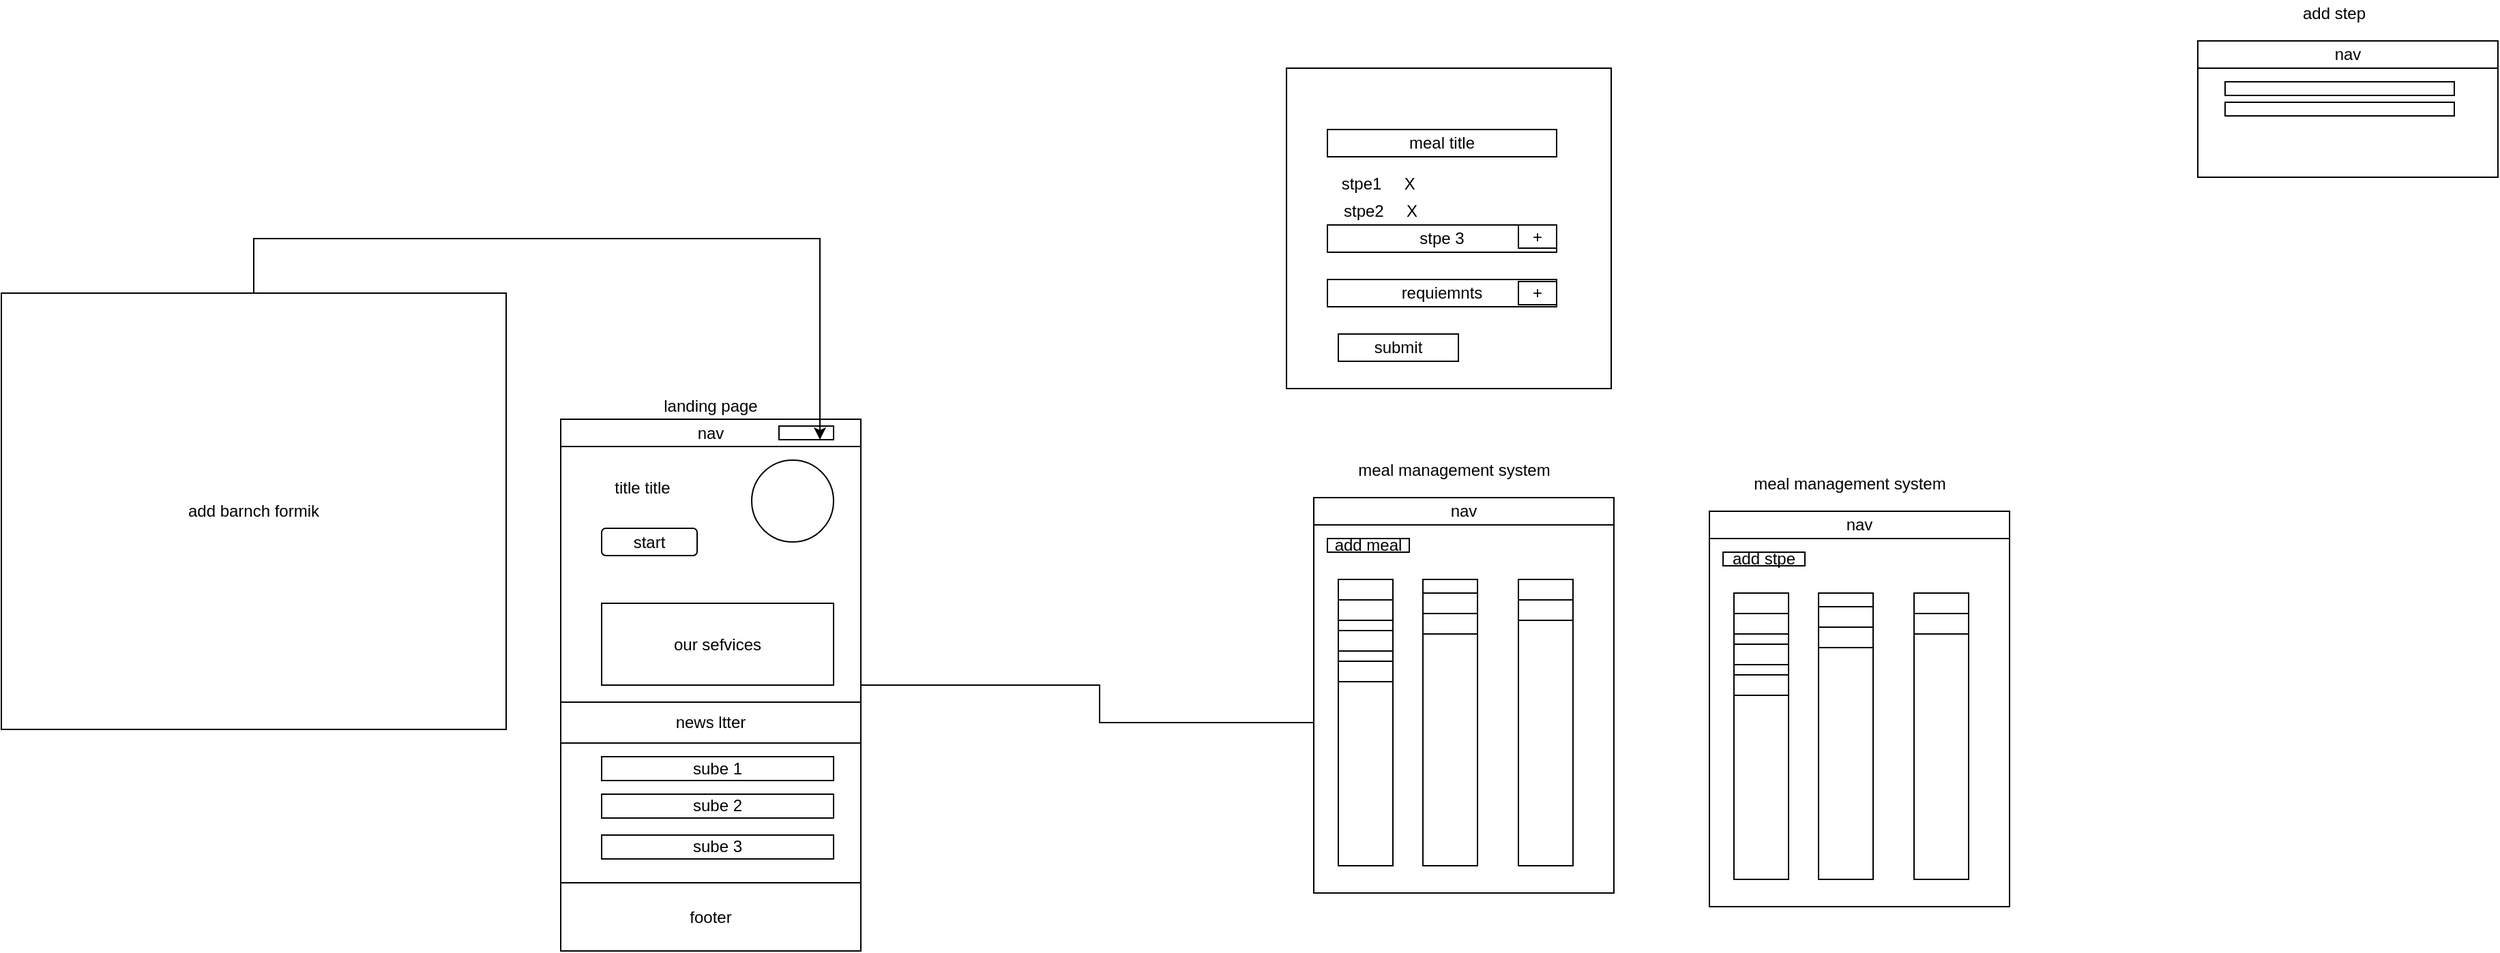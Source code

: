 <mxfile>
    <diagram id="RMeTMURui9rKbRfa5Uhx" name="Page-1">
        <mxGraphModel dx="1680" dy="1586" grid="1" gridSize="10" guides="1" tooltips="1" connect="1" arrows="1" fold="1" page="1" pageScale="1" pageWidth="850" pageHeight="1100" math="0" shadow="0">
            <root>
                <mxCell id="0"/>
                <mxCell id="1" parent="0"/>
                <mxCell id="20" style="edgeStyle=orthogonalEdgeStyle;rounded=0;orthogonalLoop=1;jettySize=auto;html=1;" parent="1" source="2" target="95" edge="1">
                    <mxGeometry relative="1" as="geometry">
                        <mxPoint x="401.98" y="166.9" as="targetPoint"/>
                    </mxGeometry>
                </mxCell>
                <mxCell id="2" value="" style="rounded=0;whiteSpace=wrap;html=1;" parent="1" vertex="1">
                    <mxGeometry x="-70" y="42.5" width="220" height="390" as="geometry"/>
                </mxCell>
                <mxCell id="3" value="nav" style="rounded=0;whiteSpace=wrap;html=1;" parent="1" vertex="1">
                    <mxGeometry x="-70" y="42.5" width="220" height="20" as="geometry"/>
                </mxCell>
                <mxCell id="4" value="start" style="rounded=1;whiteSpace=wrap;html=1;" parent="1" vertex="1">
                    <mxGeometry x="-40" y="122.5" width="70" height="20" as="geometry"/>
                </mxCell>
                <mxCell id="5" value="" style="ellipse;whiteSpace=wrap;html=1;" parent="1" vertex="1">
                    <mxGeometry x="70" y="72.5" width="60" height="60" as="geometry"/>
                </mxCell>
                <mxCell id="6" value="title title" style="text;html=1;strokeColor=none;fillColor=none;align=center;verticalAlign=middle;whiteSpace=wrap;rounded=0;" parent="1" vertex="1">
                    <mxGeometry x="-50" y="82.5" width="80" height="20" as="geometry"/>
                </mxCell>
                <mxCell id="22" value="our sefvices" style="rounded=0;whiteSpace=wrap;html=1;" parent="1" vertex="1">
                    <mxGeometry x="-40" y="177.5" width="170" height="60" as="geometry"/>
                </mxCell>
                <mxCell id="23" value="sube 1" style="rounded=0;whiteSpace=wrap;html=1;" parent="1" vertex="1">
                    <mxGeometry x="-40" y="290" width="170" height="17.5" as="geometry"/>
                </mxCell>
                <mxCell id="24" value="news ltter" style="rounded=0;whiteSpace=wrap;html=1;" parent="1" vertex="1">
                    <mxGeometry x="-70" y="250" width="220" height="30" as="geometry"/>
                </mxCell>
                <mxCell id="25" value="footer" style="rounded=0;whiteSpace=wrap;html=1;" parent="1" vertex="1">
                    <mxGeometry x="-70" y="382.5" width="220" height="50" as="geometry"/>
                </mxCell>
                <mxCell id="26" value="landing page" style="text;html=1;strokeColor=none;fillColor=none;align=center;verticalAlign=middle;whiteSpace=wrap;rounded=0;" parent="1" vertex="1">
                    <mxGeometry x="-10" y="22.5" width="100" height="20" as="geometry"/>
                </mxCell>
                <mxCell id="74" value="" style="rounded=0;whiteSpace=wrap;html=1;" parent="1" vertex="1">
                    <mxGeometry x="482" y="100" width="220" height="290" as="geometry"/>
                </mxCell>
                <mxCell id="75" value="nav" style="rounded=0;whiteSpace=wrap;html=1;" parent="1" vertex="1">
                    <mxGeometry x="482" y="100" width="220" height="20" as="geometry"/>
                </mxCell>
                <mxCell id="76" value="meal management system" style="text;html=1;strokeColor=none;fillColor=none;align=center;verticalAlign=middle;whiteSpace=wrap;rounded=0;" parent="1" vertex="1">
                    <mxGeometry x="480" y="70" width="210" height="20" as="geometry"/>
                </mxCell>
                <mxCell id="89" value="add meal" style="rounded=0;whiteSpace=wrap;html=1;" parent="1" vertex="1">
                    <mxGeometry x="492" y="130" width="60" height="10" as="geometry"/>
                </mxCell>
                <mxCell id="95" value="" style="rounded=0;whiteSpace=wrap;html=1;" parent="1" vertex="1">
                    <mxGeometry x="500" y="160" width="40" height="210" as="geometry"/>
                </mxCell>
                <mxCell id="174" value="" style="rounded=0;whiteSpace=wrap;html=1;" parent="1" vertex="1">
                    <mxGeometry x="1130" y="-235" width="220" height="100" as="geometry"/>
                </mxCell>
                <mxCell id="175" value="nav" style="rounded=0;whiteSpace=wrap;html=1;" parent="1" vertex="1">
                    <mxGeometry x="1130" y="-235" width="220" height="20" as="geometry"/>
                </mxCell>
                <mxCell id="176" value="add step" style="text;html=1;strokeColor=none;fillColor=none;align=center;verticalAlign=middle;whiteSpace=wrap;rounded=0;" parent="1" vertex="1">
                    <mxGeometry x="1180" y="-265" width="100" height="20" as="geometry"/>
                </mxCell>
                <mxCell id="177" value="" style="rounded=0;whiteSpace=wrap;html=1;" parent="1" vertex="1">
                    <mxGeometry x="1150" y="-205" width="168" height="10" as="geometry"/>
                </mxCell>
                <mxCell id="181" value="" style="rounded=0;whiteSpace=wrap;html=1;" parent="1" vertex="1">
                    <mxGeometry x="1150" y="-190" width="168" height="10" as="geometry"/>
                </mxCell>
                <mxCell id="182" value="" style="rounded=0;whiteSpace=wrap;html=1;" parent="1" vertex="1">
                    <mxGeometry x="562" y="160" width="40" height="210" as="geometry"/>
                </mxCell>
                <mxCell id="183" value="" style="rounded=0;whiteSpace=wrap;html=1;" parent="1" vertex="1">
                    <mxGeometry x="632" y="160" width="40" height="210" as="geometry"/>
                </mxCell>
                <mxCell id="184" value="" style="rounded=0;whiteSpace=wrap;html=1;" parent="1" vertex="1">
                    <mxGeometry x="500" y="175" width="40" height="15" as="geometry"/>
                </mxCell>
                <mxCell id="185" value="" style="rounded=0;whiteSpace=wrap;html=1;" parent="1" vertex="1">
                    <mxGeometry x="562" y="185" width="40" height="15" as="geometry"/>
                </mxCell>
                <mxCell id="186" value="" style="rounded=0;whiteSpace=wrap;html=1;" parent="1" vertex="1">
                    <mxGeometry x="562" y="170" width="40" height="15" as="geometry"/>
                </mxCell>
                <mxCell id="187" value="" style="rounded=0;whiteSpace=wrap;html=1;" parent="1" vertex="1">
                    <mxGeometry x="500" y="197.5" width="40" height="15" as="geometry"/>
                </mxCell>
                <mxCell id="188" value="" style="rounded=0;whiteSpace=wrap;html=1;" parent="1" vertex="1">
                    <mxGeometry x="500" y="220" width="40" height="15" as="geometry"/>
                </mxCell>
                <mxCell id="189" value="" style="rounded=0;whiteSpace=wrap;html=1;" parent="1" vertex="1">
                    <mxGeometry x="632" y="175" width="40" height="15" as="geometry"/>
                </mxCell>
                <mxCell id="193" value="" style="rounded=0;whiteSpace=wrap;html=1;" parent="1" vertex="1">
                    <mxGeometry x="772" y="110" width="220" height="290" as="geometry"/>
                </mxCell>
                <mxCell id="194" value="nav" style="rounded=0;whiteSpace=wrap;html=1;" parent="1" vertex="1">
                    <mxGeometry x="772" y="110" width="220" height="20" as="geometry"/>
                </mxCell>
                <mxCell id="195" value="meal management system" style="text;html=1;strokeColor=none;fillColor=none;align=center;verticalAlign=middle;whiteSpace=wrap;rounded=0;" parent="1" vertex="1">
                    <mxGeometry x="770" y="80" width="210" height="20" as="geometry"/>
                </mxCell>
                <mxCell id="196" value="add stpe" style="rounded=0;whiteSpace=wrap;html=1;" parent="1" vertex="1">
                    <mxGeometry x="782" y="140" width="60" height="10" as="geometry"/>
                </mxCell>
                <mxCell id="197" value="" style="rounded=0;whiteSpace=wrap;html=1;" parent="1" vertex="1">
                    <mxGeometry x="790" y="170" width="40" height="210" as="geometry"/>
                </mxCell>
                <mxCell id="198" value="" style="rounded=0;whiteSpace=wrap;html=1;" parent="1" vertex="1">
                    <mxGeometry x="852" y="170" width="40" height="210" as="geometry"/>
                </mxCell>
                <mxCell id="199" value="" style="rounded=0;whiteSpace=wrap;html=1;" parent="1" vertex="1">
                    <mxGeometry x="922" y="170" width="40" height="210" as="geometry"/>
                </mxCell>
                <mxCell id="200" value="" style="rounded=0;whiteSpace=wrap;html=1;" parent="1" vertex="1">
                    <mxGeometry x="790" y="185" width="40" height="15" as="geometry"/>
                </mxCell>
                <mxCell id="201" value="" style="rounded=0;whiteSpace=wrap;html=1;" parent="1" vertex="1">
                    <mxGeometry x="852" y="195" width="40" height="15" as="geometry"/>
                </mxCell>
                <mxCell id="202" value="" style="rounded=0;whiteSpace=wrap;html=1;" parent="1" vertex="1">
                    <mxGeometry x="852" y="180" width="40" height="15" as="geometry"/>
                </mxCell>
                <mxCell id="203" value="" style="rounded=0;whiteSpace=wrap;html=1;" parent="1" vertex="1">
                    <mxGeometry x="790" y="207.5" width="40" height="15" as="geometry"/>
                </mxCell>
                <mxCell id="204" value="" style="rounded=0;whiteSpace=wrap;html=1;" parent="1" vertex="1">
                    <mxGeometry x="790" y="230" width="40" height="15" as="geometry"/>
                </mxCell>
                <mxCell id="205" value="" style="rounded=0;whiteSpace=wrap;html=1;" parent="1" vertex="1">
                    <mxGeometry x="922" y="185" width="40" height="15" as="geometry"/>
                </mxCell>
                <mxCell id="206" value="" style="rounded=0;whiteSpace=wrap;html=1;" parent="1" vertex="1">
                    <mxGeometry x="462" y="-215" width="238" height="235" as="geometry"/>
                </mxCell>
                <mxCell id="207" value="sube 2" style="rounded=0;whiteSpace=wrap;html=1;" parent="1" vertex="1">
                    <mxGeometry x="-40" y="317.5" width="170" height="17.5" as="geometry"/>
                </mxCell>
                <mxCell id="208" value="sube 3" style="rounded=0;whiteSpace=wrap;html=1;" parent="1" vertex="1">
                    <mxGeometry x="-40" y="347.5" width="170" height="17.5" as="geometry"/>
                </mxCell>
                <mxCell id="209" value="meal title" style="rounded=0;whiteSpace=wrap;html=1;" parent="1" vertex="1">
                    <mxGeometry x="492" y="-170" width="168" height="20" as="geometry"/>
                </mxCell>
                <mxCell id="211" value="stpe 3" style="rounded=0;whiteSpace=wrap;html=1;" parent="1" vertex="1">
                    <mxGeometry x="492" y="-100" width="168" height="20" as="geometry"/>
                </mxCell>
                <mxCell id="212" value="requiemnts" style="rounded=0;whiteSpace=wrap;html=1;" parent="1" vertex="1">
                    <mxGeometry x="492" y="-60" width="168" height="20" as="geometry"/>
                </mxCell>
                <mxCell id="213" value="submit" style="rounded=0;whiteSpace=wrap;html=1;" parent="1" vertex="1">
                    <mxGeometry x="500" y="-20" width="88" height="20" as="geometry"/>
                </mxCell>
                <mxCell id="214" value="+" style="rounded=0;whiteSpace=wrap;html=1;" parent="1" vertex="1">
                    <mxGeometry x="632" y="-100" width="28" height="17" as="geometry"/>
                </mxCell>
                <mxCell id="215" value="+" style="rounded=0;whiteSpace=wrap;html=1;" parent="1" vertex="1">
                    <mxGeometry x="632" y="-58.5" width="28" height="17" as="geometry"/>
                </mxCell>
                <mxCell id="216" value="stpe1&amp;nbsp; &amp;nbsp; &amp;nbsp;X&amp;nbsp;" style="text;html=1;strokeColor=none;fillColor=none;align=center;verticalAlign=middle;whiteSpace=wrap;rounded=0;" parent="1" vertex="1">
                    <mxGeometry x="492" y="-140" width="78" height="20" as="geometry"/>
                </mxCell>
                <mxCell id="217" value="stpe2&amp;nbsp; &amp;nbsp; &amp;nbsp;X" style="text;html=1;strokeColor=none;fillColor=none;align=center;verticalAlign=middle;whiteSpace=wrap;rounded=0;" parent="1" vertex="1">
                    <mxGeometry x="492" y="-120" width="78" height="20" as="geometry"/>
                </mxCell>
                <mxCell id="218" value="" style="rounded=0;whiteSpace=wrap;html=1;" vertex="1" parent="1">
                    <mxGeometry x="90" y="47.5" width="40" height="10" as="geometry"/>
                </mxCell>
                <mxCell id="220" style="edgeStyle=orthogonalEdgeStyle;rounded=0;orthogonalLoop=1;jettySize=auto;html=1;entryX=0.75;entryY=1;entryDx=0;entryDy=0;" edge="1" parent="1" source="219" target="218">
                    <mxGeometry relative="1" as="geometry">
                        <Array as="points">
                            <mxPoint x="-295" y="-90"/>
                            <mxPoint x="120" y="-90"/>
                        </Array>
                    </mxGeometry>
                </mxCell>
                <mxCell id="219" value="add barnch formik" style="rounded=0;whiteSpace=wrap;html=1;" vertex="1" parent="1">
                    <mxGeometry x="-480" y="-50" width="370" height="320" as="geometry"/>
                </mxCell>
            </root>
        </mxGraphModel>
    </diagram>
</mxfile>